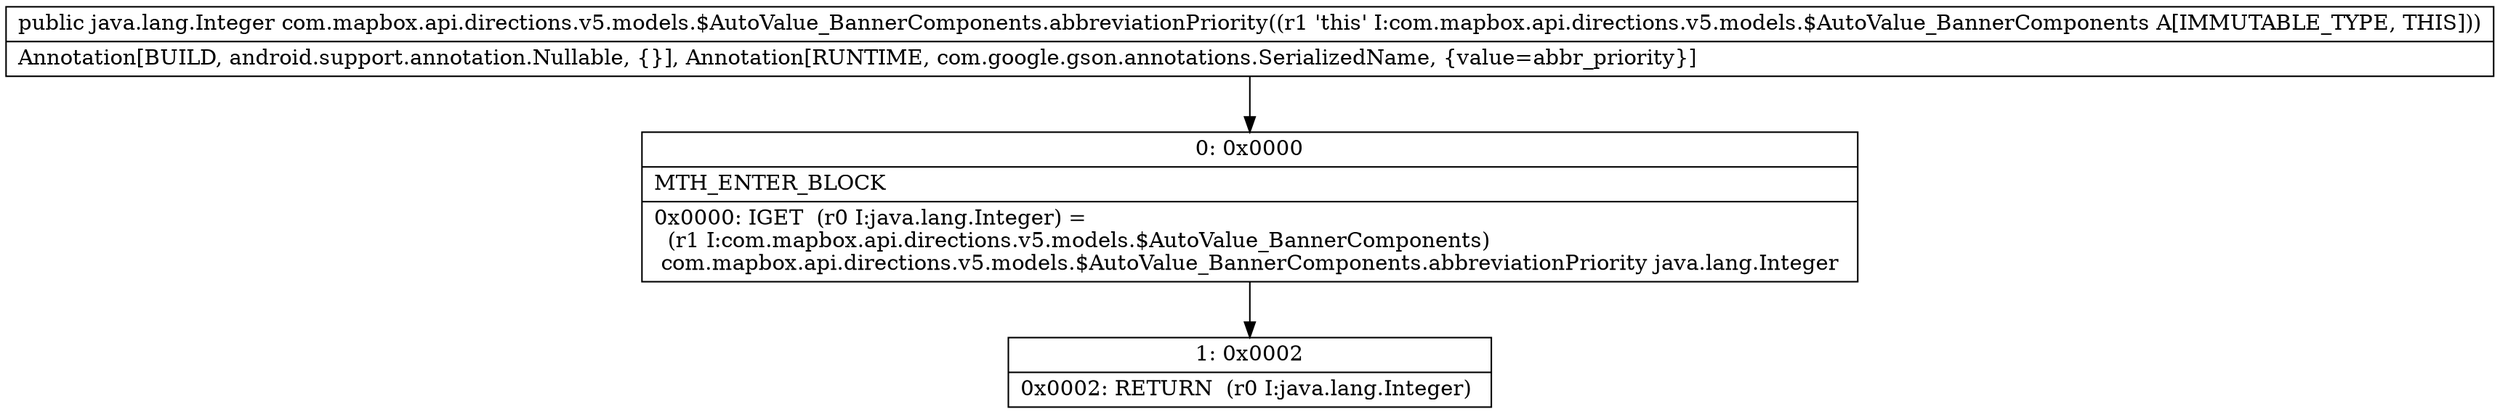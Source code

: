 digraph "CFG forcom.mapbox.api.directions.v5.models.$AutoValue_BannerComponents.abbreviationPriority()Ljava\/lang\/Integer;" {
Node_0 [shape=record,label="{0\:\ 0x0000|MTH_ENTER_BLOCK\l|0x0000: IGET  (r0 I:java.lang.Integer) = \l  (r1 I:com.mapbox.api.directions.v5.models.$AutoValue_BannerComponents)\l com.mapbox.api.directions.v5.models.$AutoValue_BannerComponents.abbreviationPriority java.lang.Integer \l}"];
Node_1 [shape=record,label="{1\:\ 0x0002|0x0002: RETURN  (r0 I:java.lang.Integer) \l}"];
MethodNode[shape=record,label="{public java.lang.Integer com.mapbox.api.directions.v5.models.$AutoValue_BannerComponents.abbreviationPriority((r1 'this' I:com.mapbox.api.directions.v5.models.$AutoValue_BannerComponents A[IMMUTABLE_TYPE, THIS]))  | Annotation[BUILD, android.support.annotation.Nullable, \{\}], Annotation[RUNTIME, com.google.gson.annotations.SerializedName, \{value=abbr_priority\}]\l}"];
MethodNode -> Node_0;
Node_0 -> Node_1;
}

